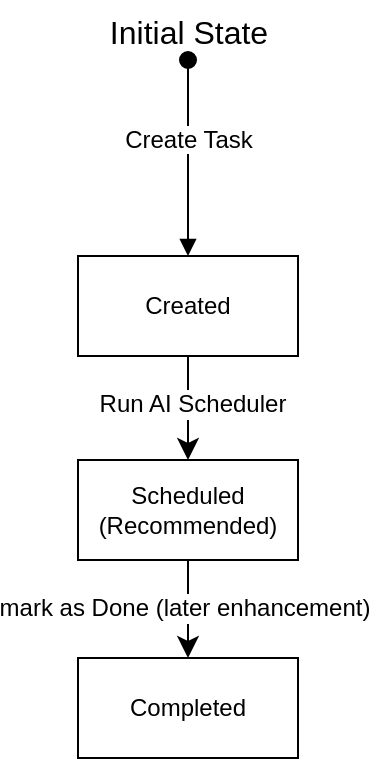 <mxfile version="26.2.13">
  <diagram name="Page-1" id="NPRM8aAJX2asyKeHZ-ue">
    <mxGraphModel dx="583" dy="1192" grid="0" gridSize="10" guides="1" tooltips="1" connect="1" arrows="1" fold="1" page="0" pageScale="1" pageWidth="850" pageHeight="1100" math="0" shadow="0">
      <root>
        <mxCell id="0" />
        <mxCell id="1" parent="0" />
        <mxCell id="08dFFLAHKytJ9jZSg-mk-5" style="edgeStyle=none;curved=1;rounded=0;orthogonalLoop=1;jettySize=auto;html=1;exitX=0.5;exitY=1;exitDx=0;exitDy=0;entryX=0.5;entryY=0;entryDx=0;entryDy=0;fontSize=12;startSize=8;endSize=8;" edge="1" parent="1" source="08dFFLAHKytJ9jZSg-mk-1" target="08dFFLAHKytJ9jZSg-mk-2">
          <mxGeometry relative="1" as="geometry" />
        </mxCell>
        <mxCell id="08dFFLAHKytJ9jZSg-mk-6" value="Run AI Scheduler" style="edgeLabel;html=1;align=center;verticalAlign=middle;resizable=0;points=[];fontSize=12;" vertex="1" connectable="0" parent="08dFFLAHKytJ9jZSg-mk-5">
          <mxGeometry x="-0.077" y="2" relative="1" as="geometry">
            <mxPoint as="offset" />
          </mxGeometry>
        </mxCell>
        <mxCell id="08dFFLAHKytJ9jZSg-mk-1" value="Created" style="html=1;whiteSpace=wrap;" vertex="1" parent="1">
          <mxGeometry x="157" y="35" width="110" height="50" as="geometry" />
        </mxCell>
        <mxCell id="08dFFLAHKytJ9jZSg-mk-9" style="edgeStyle=none;curved=1;rounded=0;orthogonalLoop=1;jettySize=auto;html=1;exitX=0.5;exitY=1;exitDx=0;exitDy=0;entryX=0.5;entryY=0;entryDx=0;entryDy=0;fontSize=12;startSize=8;endSize=8;" edge="1" parent="1" source="08dFFLAHKytJ9jZSg-mk-2" target="08dFFLAHKytJ9jZSg-mk-4">
          <mxGeometry relative="1" as="geometry" />
        </mxCell>
        <mxCell id="08dFFLAHKytJ9jZSg-mk-10" value="mark as Done (later enhancement)" style="edgeLabel;html=1;align=center;verticalAlign=middle;resizable=0;points=[];fontSize=12;" vertex="1" connectable="0" parent="08dFFLAHKytJ9jZSg-mk-9">
          <mxGeometry x="-0.02" y="-2" relative="1" as="geometry">
            <mxPoint as="offset" />
          </mxGeometry>
        </mxCell>
        <mxCell id="08dFFLAHKytJ9jZSg-mk-2" value="Scheduled (Recommended)" style="html=1;whiteSpace=wrap;" vertex="1" parent="1">
          <mxGeometry x="157" y="137" width="110" height="50" as="geometry" />
        </mxCell>
        <mxCell id="08dFFLAHKytJ9jZSg-mk-4" value="Completed" style="html=1;whiteSpace=wrap;" vertex="1" parent="1">
          <mxGeometry x="157" y="236" width="110" height="50" as="geometry" />
        </mxCell>
        <mxCell id="08dFFLAHKytJ9jZSg-mk-7" value="Create Task" style="html=1;verticalAlign=bottom;startArrow=oval;startFill=1;endArrow=block;startSize=8;curved=0;rounded=0;fontSize=12;entryX=0.5;entryY=0;entryDx=0;entryDy=0;" edge="1" parent="1" target="08dFFLAHKytJ9jZSg-mk-1">
          <mxGeometry width="60" relative="1" as="geometry">
            <mxPoint x="212" y="-63" as="sourcePoint" />
            <mxPoint x="231" y="200" as="targetPoint" />
          </mxGeometry>
        </mxCell>
        <mxCell id="08dFFLAHKytJ9jZSg-mk-8" value="Initial State" style="text;html=1;align=center;verticalAlign=middle;resizable=0;points=[];autosize=1;strokeColor=none;fillColor=none;fontSize=16;" vertex="1" parent="1">
          <mxGeometry x="163.5" y="-93" width="97" height="31" as="geometry" />
        </mxCell>
      </root>
    </mxGraphModel>
  </diagram>
</mxfile>
